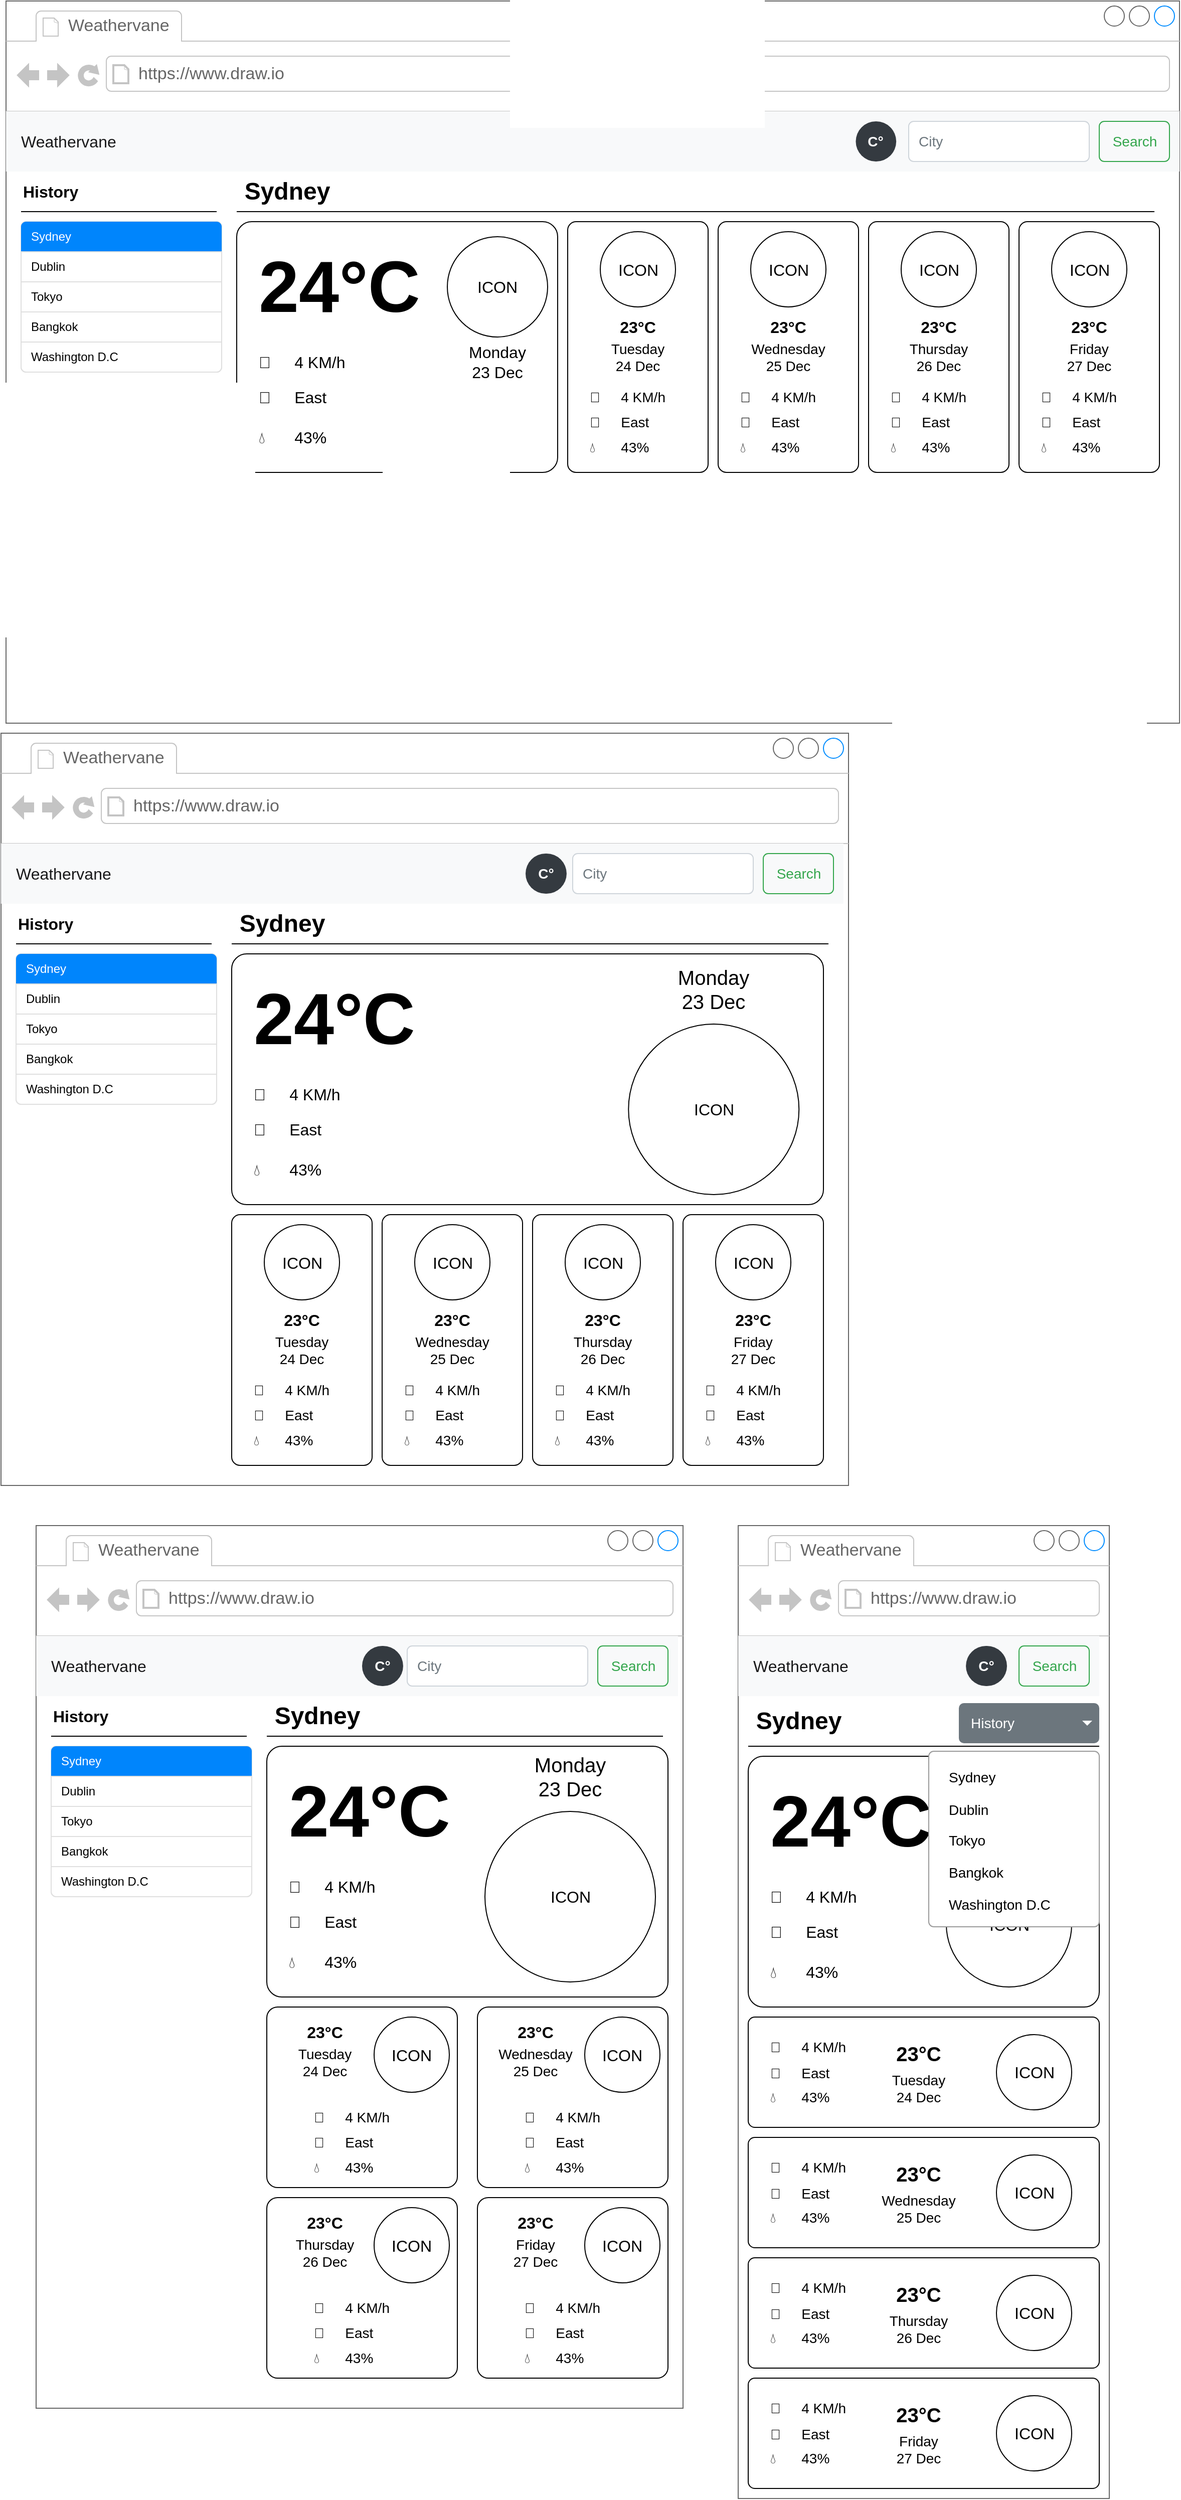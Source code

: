 <mxfile version="20.7.4" type="device"><diagram name="Page-1" id="c9db0220-8083-56f3-ca83-edcdcd058819"><mxGraphModel dx="2058" dy="1251" grid="1" gridSize="10" guides="1" tooltips="1" connect="1" arrows="1" fold="1" page="1" pageScale="1.5" pageWidth="826" pageHeight="1169" background="none" math="0" shadow="0"><root><mxCell id="0" style=";html=1;"/><mxCell id="1" style=";html=1;" parent="0"/><mxCell id="_e_-cY3cmGfzF4KM9Iwy-1" value="" style="strokeWidth=1;shadow=0;dashed=0;align=center;html=1;shape=mxgraph.mockup.containers.browserWindow;rSize=0;strokeColor=#666666;strokeColor2=#008cff;strokeColor3=#c4c4c4;mainText=,;recursiveResize=0;" parent="1" vertex="1"><mxGeometry x="40" y="40" width="1170" height="720" as="geometry"/></mxCell><mxCell id="_e_-cY3cmGfzF4KM9Iwy-2" value="Weathervane" style="strokeWidth=1;shadow=0;dashed=0;align=center;html=1;shape=mxgraph.mockup.containers.anchor;fontSize=17;fontColor=#666666;align=left;" parent="_e_-cY3cmGfzF4KM9Iwy-1" vertex="1"><mxGeometry x="60" y="12" width="110" height="26" as="geometry"/></mxCell><mxCell id="_e_-cY3cmGfzF4KM9Iwy-3" value="https://www.draw.io" style="strokeWidth=1;shadow=0;dashed=0;align=center;html=1;shape=mxgraph.mockup.containers.anchor;rSize=0;fontSize=17;fontColor=#666666;align=left;" parent="_e_-cY3cmGfzF4KM9Iwy-1" vertex="1"><mxGeometry x="130" y="60" width="250" height="26" as="geometry"/></mxCell><mxCell id="_e_-cY3cmGfzF4KM9Iwy-6" value="Weathervane" style="html=1;shadow=0;dashed=0;fillColor=#F8F9FA;strokeColor=none;fontSize=16;fontColor=#181819;align=left;spacing=15;" parent="_e_-cY3cmGfzF4KM9Iwy-1" vertex="1"><mxGeometry y="110" width="1170" height="60" as="geometry"/></mxCell><mxCell id="_e_-cY3cmGfzF4KM9Iwy-7" value="Search" style="html=1;shadow=0;dashed=0;shape=mxgraph.bootstrap.rrect;rSize=5;fontSize=14;fontColor=#33A64C;strokeColor=#33A64C;fillColor=none;" parent="_e_-cY3cmGfzF4KM9Iwy-6" vertex="1"><mxGeometry x="1" width="70" height="40" relative="1" as="geometry"><mxPoint x="-80" y="10" as="offset"/></mxGeometry></mxCell><mxCell id="_e_-cY3cmGfzF4KM9Iwy-8" value="City" style="html=1;shadow=0;dashed=0;shape=mxgraph.bootstrap.rrect;rSize=5;fontSize=14;fontColor=#6C767D;strokeColor=#CED4DA;fillColor=#ffffff;align=left;spacing=10;" parent="_e_-cY3cmGfzF4KM9Iwy-6" vertex="1"><mxGeometry x="1" width="180" height="40" relative="1" as="geometry"><mxPoint x="-270" y="10" as="offset"/></mxGeometry></mxCell><mxCell id="_e_-cY3cmGfzF4KM9Iwy-72" value="C°" style="rounded=1;whiteSpace=wrap;html=1;arcSize=50;strokeColor=none;strokeWidth=1;fillColor=#343A40;fontColor=#ffffff;whiteSpace=wrap;align=center;verticalAlign=middle;spacingLeft=0;fontStyle=1;fontSize=14;spacing=10;" parent="_e_-cY3cmGfzF4KM9Iwy-6" vertex="1"><mxGeometry x="847.241" y="10" width="40.345" height="40" as="geometry"/></mxCell><mxCell id="_e_-cY3cmGfzF4KM9Iwy-15" value="History" style="text;html=1;strokeColor=none;fillColor=none;align=left;verticalAlign=middle;whiteSpace=wrap;rounded=0;fontSize=16;fontStyle=1" parent="_e_-cY3cmGfzF4KM9Iwy-1" vertex="1"><mxGeometry x="15" y="170" width="195" height="40" as="geometry"/></mxCell><mxCell id="_e_-cY3cmGfzF4KM9Iwy-17" value="" style="rounded=1;whiteSpace=wrap;html=1;strokeColor=default;fontSize=16;arcSize=6;" parent="_e_-cY3cmGfzF4KM9Iwy-1" vertex="1"><mxGeometry x="230" y="220" width="320" height="250" as="geometry"/></mxCell><mxCell id="_e_-cY3cmGfzF4KM9Iwy-18" value="" style="rounded=1;whiteSpace=wrap;html=1;strokeColor=default;fontSize=16;arcSize=6;" parent="_e_-cY3cmGfzF4KM9Iwy-1" vertex="1"><mxGeometry x="560" y="220" width="140" height="250" as="geometry"/></mxCell><mxCell id="_e_-cY3cmGfzF4KM9Iwy-22" value="ICON" style="ellipse;whiteSpace=wrap;html=1;aspect=fixed;strokeColor=default;fontSize=16;" parent="_e_-cY3cmGfzF4KM9Iwy-1" vertex="1"><mxGeometry x="440" y="235" width="100" height="100" as="geometry"/></mxCell><mxCell id="_e_-cY3cmGfzF4KM9Iwy-23" value="24°C" style="text;strokeColor=none;fillColor=none;html=1;fontSize=72;fontStyle=1;verticalAlign=middle;align=left;" parent="_e_-cY3cmGfzF4KM9Iwy-1" vertex="1"><mxGeometry x="250" y="250" width="170" height="70" as="geometry"/></mxCell><mxCell id="_e_-cY3cmGfzF4KM9Iwy-24" value="Sydney" style="text;strokeColor=none;fillColor=none;html=1;fontSize=24;fontStyle=1;verticalAlign=middle;align=center;" parent="_e_-cY3cmGfzF4KM9Iwy-1" vertex="1"><mxGeometry x="230" y="170" width="100" height="40" as="geometry"/></mxCell><mxCell id="_e_-cY3cmGfzF4KM9Iwy-25" value="" style="endArrow=none;html=1;rounded=0;fontSize=16;exitX=0;exitY=1;exitDx=0;exitDy=0;" parent="_e_-cY3cmGfzF4KM9Iwy-1" source="_e_-cY3cmGfzF4KM9Iwy-24" edge="1"><mxGeometry width="50" height="50" relative="1" as="geometry"><mxPoint x="345" y="210" as="sourcePoint"/><mxPoint x="1145" y="210" as="targetPoint"/></mxGeometry></mxCell><mxCell id="_e_-cY3cmGfzF4KM9Iwy-16" value="" style="endArrow=none;html=1;rounded=0;fontSize=16;exitX=0;exitY=1;exitDx=0;exitDy=0;entryX=1;entryY=1;entryDx=0;entryDy=0;" parent="_e_-cY3cmGfzF4KM9Iwy-1" source="_e_-cY3cmGfzF4KM9Iwy-15" target="_e_-cY3cmGfzF4KM9Iwy-15" edge="1"><mxGeometry width="50" height="50" relative="1" as="geometry"><mxPoint x="220" y="250" as="sourcePoint"/><mxPoint x="220" y="200" as="targetPoint"/></mxGeometry></mxCell><mxCell id="_e_-cY3cmGfzF4KM9Iwy-9" value="" style="html=1;shadow=0;dashed=0;shape=mxgraph.bootstrap.rrect;rSize=5;strokeColor=#DFDFDF;html=1;whiteSpace=wrap;fillColor=#FFFFFF;fontColor=#000000;" parent="_e_-cY3cmGfzF4KM9Iwy-1" vertex="1"><mxGeometry x="15" y="220" width="200" height="150" as="geometry"/></mxCell><mxCell id="_e_-cY3cmGfzF4KM9Iwy-10" value="Sydney" style="html=1;shadow=0;dashed=0;shape=mxgraph.bootstrap.topButton;rSize=5;strokeColor=none;fillColor=#0085FC;fontColor=#ffffff;perimeter=none;whiteSpace=wrap;resizeWidth=1;align=left;spacing=10;" parent="_e_-cY3cmGfzF4KM9Iwy-9" vertex="1"><mxGeometry width="200" height="30" relative="1" as="geometry"/></mxCell><mxCell id="_e_-cY3cmGfzF4KM9Iwy-11" value="Dublin" style="strokeColor=inherit;fillColor=inherit;gradientColor=inherit;fontColor=inherit;html=1;shadow=0;dashed=0;perimeter=none;whiteSpace=wrap;resizeWidth=1;align=left;spacing=10;" parent="_e_-cY3cmGfzF4KM9Iwy-9" vertex="1"><mxGeometry width="200" height="30" relative="1" as="geometry"><mxPoint y="30" as="offset"/></mxGeometry></mxCell><mxCell id="_e_-cY3cmGfzF4KM9Iwy-12" value="Tokyo" style="strokeColor=inherit;fillColor=inherit;gradientColor=inherit;fontColor=inherit;html=1;shadow=0;dashed=0;perimeter=none;whiteSpace=wrap;resizeWidth=1;align=left;spacing=10;" parent="_e_-cY3cmGfzF4KM9Iwy-9" vertex="1"><mxGeometry width="200" height="30" relative="1" as="geometry"><mxPoint y="60" as="offset"/></mxGeometry></mxCell><mxCell id="_e_-cY3cmGfzF4KM9Iwy-13" value="Bangkok" style="strokeColor=inherit;fillColor=inherit;gradientColor=inherit;fontColor=inherit;html=1;shadow=0;dashed=0;perimeter=none;whiteSpace=wrap;resizeWidth=1;align=left;spacing=10;" parent="_e_-cY3cmGfzF4KM9Iwy-9" vertex="1"><mxGeometry width="200" height="30" relative="1" as="geometry"><mxPoint y="90" as="offset"/></mxGeometry></mxCell><mxCell id="_e_-cY3cmGfzF4KM9Iwy-14" value="Washington D.C" style="strokeColor=inherit;fillColor=inherit;gradientColor=inherit;fontColor=inherit;html=1;shadow=0;dashed=0;shape=mxgraph.bootstrap.bottomButton;rSize=5;perimeter=none;whiteSpace=wrap;resizeWidth=1;resizeHeight=0;align=left;spacing=10;" parent="_e_-cY3cmGfzF4KM9Iwy-9" vertex="1"><mxGeometry y="1" width="200" height="30" relative="1" as="geometry"><mxPoint y="-30" as="offset"/></mxGeometry></mxCell><mxCell id="_e_-cY3cmGfzF4KM9Iwy-26" value="Monday&lt;br&gt;23 Dec" style="text;html=1;strokeColor=none;fillColor=none;align=center;verticalAlign=middle;whiteSpace=wrap;rounded=0;fontSize=16;" parent="_e_-cY3cmGfzF4KM9Iwy-1" vertex="1"><mxGeometry x="440" y="345" width="100" height="30" as="geometry"/></mxCell><mxCell id="_e_-cY3cmGfzF4KM9Iwy-27" value="💨&lt;span style=&quot;white-space: pre;&quot;&gt;&#9;&lt;/span&gt;4 KM/h" style="text;html=1;strokeColor=none;fillColor=none;align=left;verticalAlign=middle;whiteSpace=wrap;rounded=0;fontSize=16;" parent="_e_-cY3cmGfzF4KM9Iwy-1" vertex="1"><mxGeometry x="250" y="345" width="170" height="30" as="geometry"/></mxCell><mxCell id="_e_-cY3cmGfzF4KM9Iwy-28" value="💧&lt;span style=&quot;white-space: pre;&quot;&gt;&#9;&lt;/span&gt;43%" style="text;html=1;strokeColor=none;fillColor=none;align=left;verticalAlign=middle;whiteSpace=wrap;rounded=0;fontSize=16;" parent="_e_-cY3cmGfzF4KM9Iwy-1" vertex="1"><mxGeometry x="250" y="420" width="170" height="30" as="geometry"/></mxCell><mxCell id="_e_-cY3cmGfzF4KM9Iwy-29" value="ICON" style="ellipse;whiteSpace=wrap;html=1;aspect=fixed;strokeColor=default;fontSize=16;" parent="_e_-cY3cmGfzF4KM9Iwy-1" vertex="1"><mxGeometry x="592.5" y="230" width="75" height="75" as="geometry"/></mxCell><mxCell id="_e_-cY3cmGfzF4KM9Iwy-33" value="Tuesday&lt;br&gt;24 Dec" style="text;html=1;strokeColor=none;fillColor=none;align=center;verticalAlign=middle;whiteSpace=wrap;rounded=0;fontSize=14;" parent="_e_-cY3cmGfzF4KM9Iwy-1" vertex="1"><mxGeometry x="580" y="340" width="100" height="30" as="geometry"/></mxCell><mxCell id="_e_-cY3cmGfzF4KM9Iwy-37" value="🧭&lt;span style=&quot;white-space: pre;&quot;&gt;&#9;&lt;/span&gt;East" style="text;html=1;strokeColor=none;fillColor=none;align=left;verticalAlign=middle;whiteSpace=wrap;rounded=0;fontSize=16;" parent="_e_-cY3cmGfzF4KM9Iwy-1" vertex="1"><mxGeometry x="250" y="380" width="170" height="30" as="geometry"/></mxCell><mxCell id="_e_-cY3cmGfzF4KM9Iwy-38" value="23°C" style="text;html=1;strokeColor=none;fillColor=none;align=center;verticalAlign=middle;whiteSpace=wrap;rounded=0;fontSize=16;fontStyle=1" parent="_e_-cY3cmGfzF4KM9Iwy-1" vertex="1"><mxGeometry x="580" y="310" width="100" height="30" as="geometry"/></mxCell><mxCell id="_e_-cY3cmGfzF4KM9Iwy-39" value="💨&lt;span style=&quot;white-space: pre; font-size: 14px;&quot;&gt;&#9;&lt;/span&gt;4 KM/h" style="text;html=1;strokeColor=none;fillColor=none;align=left;verticalAlign=middle;whiteSpace=wrap;rounded=0;fontSize=14;" parent="_e_-cY3cmGfzF4KM9Iwy-1" vertex="1"><mxGeometry x="580" y="382.5" width="100" height="25" as="geometry"/></mxCell><mxCell id="_e_-cY3cmGfzF4KM9Iwy-41" value="🧭&lt;span style=&quot;white-space: pre; font-size: 14px;&quot;&gt;&#9;&lt;/span&gt;East" style="text;html=1;strokeColor=none;fillColor=none;align=left;verticalAlign=middle;whiteSpace=wrap;rounded=0;fontSize=14;" parent="_e_-cY3cmGfzF4KM9Iwy-1" vertex="1"><mxGeometry x="580" y="407.5" width="100" height="25" as="geometry"/></mxCell><mxCell id="_e_-cY3cmGfzF4KM9Iwy-40" value="💧&lt;span style=&quot;white-space: pre; font-size: 14px;&quot;&gt;&#9;&lt;/span&gt;43%" style="text;html=1;strokeColor=none;fillColor=none;align=left;verticalAlign=middle;whiteSpace=wrap;rounded=0;fontSize=14;" parent="_e_-cY3cmGfzF4KM9Iwy-1" vertex="1"><mxGeometry x="580" y="432.5" width="100" height="25" as="geometry"/></mxCell><mxCell id="_e_-cY3cmGfzF4KM9Iwy-42" value="" style="rounded=1;whiteSpace=wrap;html=1;strokeColor=default;fontSize=16;arcSize=6;" parent="_e_-cY3cmGfzF4KM9Iwy-1" vertex="1"><mxGeometry x="710" y="220" width="140" height="250" as="geometry"/></mxCell><mxCell id="_e_-cY3cmGfzF4KM9Iwy-43" value="ICON" style="ellipse;whiteSpace=wrap;html=1;aspect=fixed;strokeColor=default;fontSize=16;" parent="_e_-cY3cmGfzF4KM9Iwy-1" vertex="1"><mxGeometry x="742.5" y="230" width="75" height="75" as="geometry"/></mxCell><mxCell id="_e_-cY3cmGfzF4KM9Iwy-44" value="Wednesday&lt;br&gt;25 Dec" style="text;html=1;strokeColor=none;fillColor=none;align=center;verticalAlign=middle;whiteSpace=wrap;rounded=0;fontSize=14;" parent="_e_-cY3cmGfzF4KM9Iwy-1" vertex="1"><mxGeometry x="730" y="340" width="100" height="30" as="geometry"/></mxCell><mxCell id="_e_-cY3cmGfzF4KM9Iwy-45" value="23°C" style="text;html=1;strokeColor=none;fillColor=none;align=center;verticalAlign=middle;whiteSpace=wrap;rounded=0;fontSize=16;fontStyle=1" parent="_e_-cY3cmGfzF4KM9Iwy-1" vertex="1"><mxGeometry x="730" y="310" width="100" height="30" as="geometry"/></mxCell><mxCell id="_e_-cY3cmGfzF4KM9Iwy-49" value="" style="rounded=1;whiteSpace=wrap;html=1;strokeColor=default;fontSize=16;arcSize=6;" parent="_e_-cY3cmGfzF4KM9Iwy-1" vertex="1"><mxGeometry x="860" y="220" width="140" height="250" as="geometry"/></mxCell><mxCell id="_e_-cY3cmGfzF4KM9Iwy-50" value="ICON" style="ellipse;whiteSpace=wrap;html=1;aspect=fixed;strokeColor=default;fontSize=16;" parent="_e_-cY3cmGfzF4KM9Iwy-1" vertex="1"><mxGeometry x="892.5" y="230" width="75" height="75" as="geometry"/></mxCell><mxCell id="_e_-cY3cmGfzF4KM9Iwy-51" value="Thursday&lt;br&gt;26 Dec" style="text;html=1;strokeColor=none;fillColor=none;align=center;verticalAlign=middle;whiteSpace=wrap;rounded=0;fontSize=14;" parent="_e_-cY3cmGfzF4KM9Iwy-1" vertex="1"><mxGeometry x="880" y="340" width="100" height="30" as="geometry"/></mxCell><mxCell id="_e_-cY3cmGfzF4KM9Iwy-52" value="23°C" style="text;html=1;strokeColor=none;fillColor=none;align=center;verticalAlign=middle;whiteSpace=wrap;rounded=0;fontSize=16;fontStyle=1" parent="_e_-cY3cmGfzF4KM9Iwy-1" vertex="1"><mxGeometry x="880" y="310" width="100" height="30" as="geometry"/></mxCell><mxCell id="_e_-cY3cmGfzF4KM9Iwy-56" value="" style="rounded=1;whiteSpace=wrap;html=1;strokeColor=default;fontSize=16;arcSize=6;" parent="_e_-cY3cmGfzF4KM9Iwy-1" vertex="1"><mxGeometry x="1010" y="220" width="140" height="250" as="geometry"/></mxCell><mxCell id="_e_-cY3cmGfzF4KM9Iwy-57" value="ICON" style="ellipse;whiteSpace=wrap;html=1;aspect=fixed;strokeColor=default;fontSize=16;" parent="_e_-cY3cmGfzF4KM9Iwy-1" vertex="1"><mxGeometry x="1042.5" y="230" width="75" height="75" as="geometry"/></mxCell><mxCell id="_e_-cY3cmGfzF4KM9Iwy-58" value="Friday&lt;br&gt;27 Dec" style="text;html=1;strokeColor=none;fillColor=none;align=center;verticalAlign=middle;whiteSpace=wrap;rounded=0;fontSize=14;" parent="_e_-cY3cmGfzF4KM9Iwy-1" vertex="1"><mxGeometry x="1030" y="340" width="100" height="30" as="geometry"/></mxCell><mxCell id="_e_-cY3cmGfzF4KM9Iwy-59" value="23°C" style="text;html=1;strokeColor=none;fillColor=none;align=center;verticalAlign=middle;whiteSpace=wrap;rounded=0;fontSize=16;fontStyle=1" parent="_e_-cY3cmGfzF4KM9Iwy-1" vertex="1"><mxGeometry x="1030" y="310" width="100" height="30" as="geometry"/></mxCell><mxCell id="_e_-cY3cmGfzF4KM9Iwy-63" value="💨&lt;span style=&quot;white-space: pre; font-size: 14px;&quot;&gt;&#9;&lt;/span&gt;4 KM/h" style="text;html=1;strokeColor=none;fillColor=none;align=left;verticalAlign=middle;whiteSpace=wrap;rounded=0;fontSize=14;" parent="_e_-cY3cmGfzF4KM9Iwy-1" vertex="1"><mxGeometry x="730" y="382.5" width="100" height="25" as="geometry"/></mxCell><mxCell id="_e_-cY3cmGfzF4KM9Iwy-64" value="🧭&lt;span style=&quot;white-space: pre; font-size: 14px;&quot;&gt;&#9;&lt;/span&gt;East" style="text;html=1;strokeColor=none;fillColor=none;align=left;verticalAlign=middle;whiteSpace=wrap;rounded=0;fontSize=14;" parent="_e_-cY3cmGfzF4KM9Iwy-1" vertex="1"><mxGeometry x="730" y="407.5" width="100" height="25" as="geometry"/></mxCell><mxCell id="_e_-cY3cmGfzF4KM9Iwy-65" value="💧&lt;span style=&quot;white-space: pre; font-size: 14px;&quot;&gt;&#9;&lt;/span&gt;43%" style="text;html=1;strokeColor=none;fillColor=none;align=left;verticalAlign=middle;whiteSpace=wrap;rounded=0;fontSize=14;" parent="_e_-cY3cmGfzF4KM9Iwy-1" vertex="1"><mxGeometry x="730" y="432.5" width="100" height="25" as="geometry"/></mxCell><mxCell id="_e_-cY3cmGfzF4KM9Iwy-66" value="💨&lt;span style=&quot;white-space: pre; font-size: 14px;&quot;&gt;&#9;&lt;/span&gt;4 KM/h" style="text;html=1;strokeColor=none;fillColor=none;align=left;verticalAlign=middle;whiteSpace=wrap;rounded=0;fontSize=14;" parent="_e_-cY3cmGfzF4KM9Iwy-1" vertex="1"><mxGeometry x="880" y="382.5" width="100" height="25" as="geometry"/></mxCell><mxCell id="_e_-cY3cmGfzF4KM9Iwy-67" value="🧭&lt;span style=&quot;white-space: pre; font-size: 14px;&quot;&gt;&#9;&lt;/span&gt;East" style="text;html=1;strokeColor=none;fillColor=none;align=left;verticalAlign=middle;whiteSpace=wrap;rounded=0;fontSize=14;" parent="_e_-cY3cmGfzF4KM9Iwy-1" vertex="1"><mxGeometry x="880" y="407.5" width="100" height="25" as="geometry"/></mxCell><mxCell id="_e_-cY3cmGfzF4KM9Iwy-68" value="💧&lt;span style=&quot;white-space: pre; font-size: 14px;&quot;&gt;&#9;&lt;/span&gt;43%" style="text;html=1;strokeColor=none;fillColor=none;align=left;verticalAlign=middle;whiteSpace=wrap;rounded=0;fontSize=14;" parent="_e_-cY3cmGfzF4KM9Iwy-1" vertex="1"><mxGeometry x="880" y="432.5" width="100" height="25" as="geometry"/></mxCell><mxCell id="_e_-cY3cmGfzF4KM9Iwy-69" value="💨&lt;span style=&quot;white-space: pre; font-size: 14px;&quot;&gt;&#9;&lt;/span&gt;4 KM/h" style="text;html=1;strokeColor=none;fillColor=none;align=left;verticalAlign=middle;whiteSpace=wrap;rounded=0;fontSize=14;" parent="_e_-cY3cmGfzF4KM9Iwy-1" vertex="1"><mxGeometry x="1030" y="382.5" width="100" height="25" as="geometry"/></mxCell><mxCell id="_e_-cY3cmGfzF4KM9Iwy-70" value="🧭&lt;span style=&quot;white-space: pre; font-size: 14px;&quot;&gt;&#9;&lt;/span&gt;East" style="text;html=1;strokeColor=none;fillColor=none;align=left;verticalAlign=middle;whiteSpace=wrap;rounded=0;fontSize=14;" parent="_e_-cY3cmGfzF4KM9Iwy-1" vertex="1"><mxGeometry x="1030" y="407.5" width="100" height="25" as="geometry"/></mxCell><mxCell id="_e_-cY3cmGfzF4KM9Iwy-71" value="💧&lt;span style=&quot;white-space: pre; font-size: 14px;&quot;&gt;&#9;&lt;/span&gt;43%" style="text;html=1;strokeColor=none;fillColor=none;align=left;verticalAlign=middle;whiteSpace=wrap;rounded=0;fontSize=14;" parent="_e_-cY3cmGfzF4KM9Iwy-1" vertex="1"><mxGeometry x="1030" y="432.5" width="100" height="25" as="geometry"/></mxCell><mxCell id="flteIJYxyeveOxau3VWg-1" value="" style="strokeWidth=1;shadow=0;dashed=0;align=center;html=1;shape=mxgraph.mockup.containers.browserWindow;rSize=0;strokeColor=#666666;strokeColor2=#008cff;strokeColor3=#c4c4c4;mainText=,;recursiveResize=0;" vertex="1" parent="1"><mxGeometry x="35" y="770" width="845" height="750" as="geometry"/></mxCell><mxCell id="flteIJYxyeveOxau3VWg-2" value="Weathervane" style="strokeWidth=1;shadow=0;dashed=0;align=center;html=1;shape=mxgraph.mockup.containers.anchor;fontSize=17;fontColor=#666666;align=left;" vertex="1" parent="flteIJYxyeveOxau3VWg-1"><mxGeometry x="60" y="12" width="110" height="26" as="geometry"/></mxCell><mxCell id="flteIJYxyeveOxau3VWg-3" value="https://www.draw.io" style="strokeWidth=1;shadow=0;dashed=0;align=center;html=1;shape=mxgraph.mockup.containers.anchor;rSize=0;fontSize=17;fontColor=#666666;align=left;" vertex="1" parent="flteIJYxyeveOxau3VWg-1"><mxGeometry x="130" y="60" width="250" height="26" as="geometry"/></mxCell><mxCell id="flteIJYxyeveOxau3VWg-4" value="Weathervane" style="html=1;shadow=0;dashed=0;fillColor=#F8F9FA;strokeColor=none;fontSize=16;fontColor=#181819;align=left;spacing=15;" vertex="1" parent="flteIJYxyeveOxau3VWg-1"><mxGeometry y="110" width="840" height="60" as="geometry"/></mxCell><mxCell id="flteIJYxyeveOxau3VWg-5" value="Search" style="html=1;shadow=0;dashed=0;shape=mxgraph.bootstrap.rrect;rSize=5;fontSize=14;fontColor=#33A64C;strokeColor=#33A64C;fillColor=none;" vertex="1" parent="flteIJYxyeveOxau3VWg-4"><mxGeometry x="1" width="70" height="40" relative="1" as="geometry"><mxPoint x="-80" y="10" as="offset"/></mxGeometry></mxCell><mxCell id="flteIJYxyeveOxau3VWg-6" value="City" style="html=1;shadow=0;dashed=0;shape=mxgraph.bootstrap.rrect;rSize=5;fontSize=14;fontColor=#6C767D;strokeColor=#CED4DA;fillColor=#ffffff;align=left;spacing=10;" vertex="1" parent="flteIJYxyeveOxau3VWg-4"><mxGeometry x="1" width="180" height="40" relative="1" as="geometry"><mxPoint x="-270" y="10" as="offset"/></mxGeometry></mxCell><mxCell id="flteIJYxyeveOxau3VWg-7" value="C°" style="rounded=1;whiteSpace=wrap;html=1;arcSize=50;strokeColor=none;strokeWidth=1;fillColor=#343A40;fontColor=#ffffff;whiteSpace=wrap;align=center;verticalAlign=middle;spacingLeft=0;fontStyle=1;fontSize=14;spacing=10;" vertex="1" parent="flteIJYxyeveOxau3VWg-4"><mxGeometry x="523" y="10" width="40.96" height="40" as="geometry"/></mxCell><mxCell id="flteIJYxyeveOxau3VWg-8" value="History" style="text;html=1;strokeColor=none;fillColor=none;align=left;verticalAlign=middle;whiteSpace=wrap;rounded=0;fontSize=16;fontStyle=1" vertex="1" parent="flteIJYxyeveOxau3VWg-1"><mxGeometry x="15" y="170" width="195" height="40" as="geometry"/></mxCell><mxCell id="flteIJYxyeveOxau3VWg-9" value="" style="rounded=1;whiteSpace=wrap;html=1;strokeColor=default;fontSize=16;arcSize=6;" vertex="1" parent="flteIJYxyeveOxau3VWg-1"><mxGeometry x="230" y="220" width="590" height="250" as="geometry"/></mxCell><mxCell id="flteIJYxyeveOxau3VWg-10" value="" style="rounded=1;whiteSpace=wrap;html=1;strokeColor=default;fontSize=16;arcSize=6;" vertex="1" parent="flteIJYxyeveOxau3VWg-1"><mxGeometry x="230" y="480" width="140" height="250" as="geometry"/></mxCell><mxCell id="flteIJYxyeveOxau3VWg-11" value="ICON" style="ellipse;whiteSpace=wrap;html=1;aspect=fixed;strokeColor=default;fontSize=16;" vertex="1" parent="flteIJYxyeveOxau3VWg-1"><mxGeometry x="625.63" y="290" width="170" height="170" as="geometry"/></mxCell><mxCell id="flteIJYxyeveOxau3VWg-12" value="24°C" style="text;strokeColor=none;fillColor=none;html=1;fontSize=72;fontStyle=1;verticalAlign=middle;align=left;" vertex="1" parent="flteIJYxyeveOxau3VWg-1"><mxGeometry x="250" y="250" width="170" height="70" as="geometry"/></mxCell><mxCell id="flteIJYxyeveOxau3VWg-13" value="Sydney" style="text;strokeColor=none;fillColor=none;html=1;fontSize=24;fontStyle=1;verticalAlign=middle;align=center;" vertex="1" parent="flteIJYxyeveOxau3VWg-1"><mxGeometry x="230" y="170" width="100" height="40" as="geometry"/></mxCell><mxCell id="flteIJYxyeveOxau3VWg-14" value="" style="endArrow=none;html=1;rounded=0;fontSize=16;exitX=0;exitY=1;exitDx=0;exitDy=0;" edge="1" parent="flteIJYxyeveOxau3VWg-1" source="flteIJYxyeveOxau3VWg-13"><mxGeometry width="50" height="50" relative="1" as="geometry"><mxPoint x="345" y="210" as="sourcePoint"/><mxPoint x="825" y="210" as="targetPoint"/></mxGeometry></mxCell><mxCell id="flteIJYxyeveOxau3VWg-15" value="" style="endArrow=none;html=1;rounded=0;fontSize=16;exitX=0;exitY=1;exitDx=0;exitDy=0;entryX=1;entryY=1;entryDx=0;entryDy=0;" edge="1" parent="flteIJYxyeveOxau3VWg-1" source="flteIJYxyeveOxau3VWg-8" target="flteIJYxyeveOxau3VWg-8"><mxGeometry width="50" height="50" relative="1" as="geometry"><mxPoint x="220" y="250" as="sourcePoint"/><mxPoint x="220" y="200" as="targetPoint"/></mxGeometry></mxCell><mxCell id="flteIJYxyeveOxau3VWg-16" value="" style="html=1;shadow=0;dashed=0;shape=mxgraph.bootstrap.rrect;rSize=5;strokeColor=#DFDFDF;html=1;whiteSpace=wrap;fillColor=#FFFFFF;fontColor=#000000;" vertex="1" parent="flteIJYxyeveOxau3VWg-1"><mxGeometry x="15" y="220" width="200" height="150" as="geometry"/></mxCell><mxCell id="flteIJYxyeveOxau3VWg-17" value="Sydney" style="html=1;shadow=0;dashed=0;shape=mxgraph.bootstrap.topButton;rSize=5;strokeColor=none;fillColor=#0085FC;fontColor=#ffffff;perimeter=none;whiteSpace=wrap;resizeWidth=1;align=left;spacing=10;" vertex="1" parent="flteIJYxyeveOxau3VWg-16"><mxGeometry width="200" height="30" relative="1" as="geometry"/></mxCell><mxCell id="flteIJYxyeveOxau3VWg-18" value="Dublin" style="strokeColor=inherit;fillColor=inherit;gradientColor=inherit;fontColor=inherit;html=1;shadow=0;dashed=0;perimeter=none;whiteSpace=wrap;resizeWidth=1;align=left;spacing=10;" vertex="1" parent="flteIJYxyeveOxau3VWg-16"><mxGeometry width="200" height="30" relative="1" as="geometry"><mxPoint y="30" as="offset"/></mxGeometry></mxCell><mxCell id="flteIJYxyeveOxau3VWg-19" value="Tokyo" style="strokeColor=inherit;fillColor=inherit;gradientColor=inherit;fontColor=inherit;html=1;shadow=0;dashed=0;perimeter=none;whiteSpace=wrap;resizeWidth=1;align=left;spacing=10;" vertex="1" parent="flteIJYxyeveOxau3VWg-16"><mxGeometry width="200" height="30" relative="1" as="geometry"><mxPoint y="60" as="offset"/></mxGeometry></mxCell><mxCell id="flteIJYxyeveOxau3VWg-20" value="Bangkok" style="strokeColor=inherit;fillColor=inherit;gradientColor=inherit;fontColor=inherit;html=1;shadow=0;dashed=0;perimeter=none;whiteSpace=wrap;resizeWidth=1;align=left;spacing=10;" vertex="1" parent="flteIJYxyeveOxau3VWg-16"><mxGeometry width="200" height="30" relative="1" as="geometry"><mxPoint y="90" as="offset"/></mxGeometry></mxCell><mxCell id="flteIJYxyeveOxau3VWg-21" value="Washington D.C" style="strokeColor=inherit;fillColor=inherit;gradientColor=inherit;fontColor=inherit;html=1;shadow=0;dashed=0;shape=mxgraph.bootstrap.bottomButton;rSize=5;perimeter=none;whiteSpace=wrap;resizeWidth=1;resizeHeight=0;align=left;spacing=10;" vertex="1" parent="flteIJYxyeveOxau3VWg-16"><mxGeometry y="1" width="200" height="30" relative="1" as="geometry"><mxPoint y="-30" as="offset"/></mxGeometry></mxCell><mxCell id="flteIJYxyeveOxau3VWg-22" value="Monday&lt;br style=&quot;font-size: 20px;&quot;&gt;23 Dec" style="text;html=1;strokeColor=none;fillColor=none;align=center;verticalAlign=middle;whiteSpace=wrap;rounded=0;fontSize=20;" vertex="1" parent="flteIJYxyeveOxau3VWg-1"><mxGeometry x="618.13" y="240" width="185" height="30" as="geometry"/></mxCell><mxCell id="flteIJYxyeveOxau3VWg-23" value="💨&lt;span style=&quot;white-space: pre;&quot;&gt;&#9;&lt;/span&gt;4 KM/h" style="text;html=1;strokeColor=none;fillColor=none;align=left;verticalAlign=middle;whiteSpace=wrap;rounded=0;fontSize=16;" vertex="1" parent="flteIJYxyeveOxau3VWg-1"><mxGeometry x="250" y="345" width="170" height="30" as="geometry"/></mxCell><mxCell id="flteIJYxyeveOxau3VWg-24" value="💧&lt;span style=&quot;white-space: pre;&quot;&gt;&#9;&lt;/span&gt;43%" style="text;html=1;strokeColor=none;fillColor=none;align=left;verticalAlign=middle;whiteSpace=wrap;rounded=0;fontSize=16;" vertex="1" parent="flteIJYxyeveOxau3VWg-1"><mxGeometry x="250" y="420" width="170" height="30" as="geometry"/></mxCell><mxCell id="flteIJYxyeveOxau3VWg-25" value="ICON" style="ellipse;whiteSpace=wrap;html=1;aspect=fixed;strokeColor=default;fontSize=16;" vertex="1" parent="flteIJYxyeveOxau3VWg-1"><mxGeometry x="262.5" y="490" width="75" height="75" as="geometry"/></mxCell><mxCell id="flteIJYxyeveOxau3VWg-26" value="Tuesday&lt;br&gt;24 Dec" style="text;html=1;strokeColor=none;fillColor=none;align=center;verticalAlign=middle;whiteSpace=wrap;rounded=0;fontSize=14;" vertex="1" parent="flteIJYxyeveOxau3VWg-1"><mxGeometry x="250" y="600" width="100" height="30" as="geometry"/></mxCell><mxCell id="flteIJYxyeveOxau3VWg-27" value="🧭&lt;span style=&quot;white-space: pre;&quot;&gt;&#9;&lt;/span&gt;East" style="text;html=1;strokeColor=none;fillColor=none;align=left;verticalAlign=middle;whiteSpace=wrap;rounded=0;fontSize=16;" vertex="1" parent="flteIJYxyeveOxau3VWg-1"><mxGeometry x="250" y="380" width="170" height="30" as="geometry"/></mxCell><mxCell id="flteIJYxyeveOxau3VWg-28" value="23°C" style="text;html=1;strokeColor=none;fillColor=none;align=center;verticalAlign=middle;whiteSpace=wrap;rounded=0;fontSize=16;fontStyle=1" vertex="1" parent="flteIJYxyeveOxau3VWg-1"><mxGeometry x="250" y="570" width="100" height="30" as="geometry"/></mxCell><mxCell id="flteIJYxyeveOxau3VWg-29" value="💨&lt;span style=&quot;white-space: pre; font-size: 14px;&quot;&gt;&#9;&lt;/span&gt;4 KM/h" style="text;html=1;strokeColor=none;fillColor=none;align=left;verticalAlign=middle;whiteSpace=wrap;rounded=0;fontSize=14;" vertex="1" parent="flteIJYxyeveOxau3VWg-1"><mxGeometry x="250" y="642.5" width="100" height="25" as="geometry"/></mxCell><mxCell id="flteIJYxyeveOxau3VWg-30" value="🧭&lt;span style=&quot;white-space: pre; font-size: 14px;&quot;&gt;&#9;&lt;/span&gt;East" style="text;html=1;strokeColor=none;fillColor=none;align=left;verticalAlign=middle;whiteSpace=wrap;rounded=0;fontSize=14;" vertex="1" parent="flteIJYxyeveOxau3VWg-1"><mxGeometry x="250" y="667.5" width="100" height="25" as="geometry"/></mxCell><mxCell id="flteIJYxyeveOxau3VWg-31" value="💧&lt;span style=&quot;white-space: pre; font-size: 14px;&quot;&gt;&#9;&lt;/span&gt;43%" style="text;html=1;strokeColor=none;fillColor=none;align=left;verticalAlign=middle;whiteSpace=wrap;rounded=0;fontSize=14;" vertex="1" parent="flteIJYxyeveOxau3VWg-1"><mxGeometry x="250" y="692.5" width="100" height="25" as="geometry"/></mxCell><mxCell id="flteIJYxyeveOxau3VWg-32" value="" style="rounded=1;whiteSpace=wrap;html=1;strokeColor=default;fontSize=16;arcSize=6;" vertex="1" parent="flteIJYxyeveOxau3VWg-1"><mxGeometry x="380" y="480" width="140" height="250" as="geometry"/></mxCell><mxCell id="flteIJYxyeveOxau3VWg-33" value="ICON" style="ellipse;whiteSpace=wrap;html=1;aspect=fixed;strokeColor=default;fontSize=16;" vertex="1" parent="flteIJYxyeveOxau3VWg-1"><mxGeometry x="412.5" y="490" width="75" height="75" as="geometry"/></mxCell><mxCell id="flteIJYxyeveOxau3VWg-34" value="Wednesday&lt;br&gt;25 Dec" style="text;html=1;strokeColor=none;fillColor=none;align=center;verticalAlign=middle;whiteSpace=wrap;rounded=0;fontSize=14;" vertex="1" parent="flteIJYxyeveOxau3VWg-1"><mxGeometry x="400" y="600" width="100" height="30" as="geometry"/></mxCell><mxCell id="flteIJYxyeveOxau3VWg-35" value="23°C" style="text;html=1;strokeColor=none;fillColor=none;align=center;verticalAlign=middle;whiteSpace=wrap;rounded=0;fontSize=16;fontStyle=1" vertex="1" parent="flteIJYxyeveOxau3VWg-1"><mxGeometry x="400" y="570" width="100" height="30" as="geometry"/></mxCell><mxCell id="flteIJYxyeveOxau3VWg-36" value="" style="rounded=1;whiteSpace=wrap;html=1;strokeColor=default;fontSize=16;arcSize=6;" vertex="1" parent="flteIJYxyeveOxau3VWg-1"><mxGeometry x="530" y="480" width="140" height="250" as="geometry"/></mxCell><mxCell id="flteIJYxyeveOxau3VWg-37" value="ICON" style="ellipse;whiteSpace=wrap;html=1;aspect=fixed;strokeColor=default;fontSize=16;" vertex="1" parent="flteIJYxyeveOxau3VWg-1"><mxGeometry x="562.5" y="490" width="75" height="75" as="geometry"/></mxCell><mxCell id="flteIJYxyeveOxau3VWg-38" value="Thursday&lt;br&gt;26 Dec" style="text;html=1;strokeColor=none;fillColor=none;align=center;verticalAlign=middle;whiteSpace=wrap;rounded=0;fontSize=14;" vertex="1" parent="flteIJYxyeveOxau3VWg-1"><mxGeometry x="550" y="600" width="100" height="30" as="geometry"/></mxCell><mxCell id="flteIJYxyeveOxau3VWg-39" value="23°C" style="text;html=1;strokeColor=none;fillColor=none;align=center;verticalAlign=middle;whiteSpace=wrap;rounded=0;fontSize=16;fontStyle=1" vertex="1" parent="flteIJYxyeveOxau3VWg-1"><mxGeometry x="550" y="570" width="100" height="30" as="geometry"/></mxCell><mxCell id="flteIJYxyeveOxau3VWg-40" value="" style="rounded=1;whiteSpace=wrap;html=1;strokeColor=default;fontSize=16;arcSize=6;" vertex="1" parent="flteIJYxyeveOxau3VWg-1"><mxGeometry x="680" y="480" width="140" height="250" as="geometry"/></mxCell><mxCell id="flteIJYxyeveOxau3VWg-41" value="ICON" style="ellipse;whiteSpace=wrap;html=1;aspect=fixed;strokeColor=default;fontSize=16;" vertex="1" parent="flteIJYxyeveOxau3VWg-1"><mxGeometry x="712.5" y="490" width="75" height="75" as="geometry"/></mxCell><mxCell id="flteIJYxyeveOxau3VWg-42" value="Friday&lt;br&gt;27 Dec" style="text;html=1;strokeColor=none;fillColor=none;align=center;verticalAlign=middle;whiteSpace=wrap;rounded=0;fontSize=14;" vertex="1" parent="flteIJYxyeveOxau3VWg-1"><mxGeometry x="700" y="600" width="100" height="30" as="geometry"/></mxCell><mxCell id="flteIJYxyeveOxau3VWg-43" value="23°C" style="text;html=1;strokeColor=none;fillColor=none;align=center;verticalAlign=middle;whiteSpace=wrap;rounded=0;fontSize=16;fontStyle=1" vertex="1" parent="flteIJYxyeveOxau3VWg-1"><mxGeometry x="700" y="570" width="100" height="30" as="geometry"/></mxCell><mxCell id="flteIJYxyeveOxau3VWg-44" value="💨&lt;span style=&quot;white-space: pre; font-size: 14px;&quot;&gt;&#9;&lt;/span&gt;4 KM/h" style="text;html=1;strokeColor=none;fillColor=none;align=left;verticalAlign=middle;whiteSpace=wrap;rounded=0;fontSize=14;" vertex="1" parent="flteIJYxyeveOxau3VWg-1"><mxGeometry x="400" y="642.5" width="100" height="25" as="geometry"/></mxCell><mxCell id="flteIJYxyeveOxau3VWg-45" value="🧭&lt;span style=&quot;white-space: pre; font-size: 14px;&quot;&gt;&#9;&lt;/span&gt;East" style="text;html=1;strokeColor=none;fillColor=none;align=left;verticalAlign=middle;whiteSpace=wrap;rounded=0;fontSize=14;" vertex="1" parent="flteIJYxyeveOxau3VWg-1"><mxGeometry x="400" y="667.5" width="100" height="25" as="geometry"/></mxCell><mxCell id="flteIJYxyeveOxau3VWg-46" value="💧&lt;span style=&quot;white-space: pre; font-size: 14px;&quot;&gt;&#9;&lt;/span&gt;43%" style="text;html=1;strokeColor=none;fillColor=none;align=left;verticalAlign=middle;whiteSpace=wrap;rounded=0;fontSize=14;" vertex="1" parent="flteIJYxyeveOxau3VWg-1"><mxGeometry x="400" y="692.5" width="100" height="25" as="geometry"/></mxCell><mxCell id="flteIJYxyeveOxau3VWg-47" value="💨&lt;span style=&quot;white-space: pre; font-size: 14px;&quot;&gt;&#9;&lt;/span&gt;4 KM/h" style="text;html=1;strokeColor=none;fillColor=none;align=left;verticalAlign=middle;whiteSpace=wrap;rounded=0;fontSize=14;" vertex="1" parent="flteIJYxyeveOxau3VWg-1"><mxGeometry x="550" y="642.5" width="100" height="25" as="geometry"/></mxCell><mxCell id="flteIJYxyeveOxau3VWg-48" value="🧭&lt;span style=&quot;white-space: pre; font-size: 14px;&quot;&gt;&#9;&lt;/span&gt;East" style="text;html=1;strokeColor=none;fillColor=none;align=left;verticalAlign=middle;whiteSpace=wrap;rounded=0;fontSize=14;" vertex="1" parent="flteIJYxyeveOxau3VWg-1"><mxGeometry x="550" y="667.5" width="100" height="25" as="geometry"/></mxCell><mxCell id="flteIJYxyeveOxau3VWg-49" value="💧&lt;span style=&quot;white-space: pre; font-size: 14px;&quot;&gt;&#9;&lt;/span&gt;43%" style="text;html=1;strokeColor=none;fillColor=none;align=left;verticalAlign=middle;whiteSpace=wrap;rounded=0;fontSize=14;" vertex="1" parent="flteIJYxyeveOxau3VWg-1"><mxGeometry x="550" y="692.5" width="100" height="25" as="geometry"/></mxCell><mxCell id="flteIJYxyeveOxau3VWg-50" value="💨&lt;span style=&quot;white-space: pre; font-size: 14px;&quot;&gt;&#9;&lt;/span&gt;4 KM/h" style="text;html=1;strokeColor=none;fillColor=none;align=left;verticalAlign=middle;whiteSpace=wrap;rounded=0;fontSize=14;" vertex="1" parent="flteIJYxyeveOxau3VWg-1"><mxGeometry x="700" y="642.5" width="100" height="25" as="geometry"/></mxCell><mxCell id="flteIJYxyeveOxau3VWg-51" value="🧭&lt;span style=&quot;white-space: pre; font-size: 14px;&quot;&gt;&#9;&lt;/span&gt;East" style="text;html=1;strokeColor=none;fillColor=none;align=left;verticalAlign=middle;whiteSpace=wrap;rounded=0;fontSize=14;" vertex="1" parent="flteIJYxyeveOxau3VWg-1"><mxGeometry x="700" y="667.5" width="100" height="25" as="geometry"/></mxCell><mxCell id="flteIJYxyeveOxau3VWg-52" value="💧&lt;span style=&quot;white-space: pre; font-size: 14px;&quot;&gt;&#9;&lt;/span&gt;43%" style="text;html=1;strokeColor=none;fillColor=none;align=left;verticalAlign=middle;whiteSpace=wrap;rounded=0;fontSize=14;" vertex="1" parent="flteIJYxyeveOxau3VWg-1"><mxGeometry x="700" y="692.5" width="100" height="25" as="geometry"/></mxCell><mxCell id="flteIJYxyeveOxau3VWg-53" value="" style="strokeWidth=1;shadow=0;dashed=0;align=center;html=1;shape=mxgraph.mockup.containers.browserWindow;rSize=0;strokeColor=#666666;strokeColor2=#008cff;strokeColor3=#c4c4c4;mainText=,;recursiveResize=0;" vertex="1" parent="1"><mxGeometry x="70" y="1560" width="645" height="880" as="geometry"/></mxCell><mxCell id="flteIJYxyeveOxau3VWg-54" value="Weathervane" style="strokeWidth=1;shadow=0;dashed=0;align=center;html=1;shape=mxgraph.mockup.containers.anchor;fontSize=17;fontColor=#666666;align=left;" vertex="1" parent="flteIJYxyeveOxau3VWg-53"><mxGeometry x="60" y="12" width="110" height="26" as="geometry"/></mxCell><mxCell id="flteIJYxyeveOxau3VWg-55" value="https://www.draw.io" style="strokeWidth=1;shadow=0;dashed=0;align=center;html=1;shape=mxgraph.mockup.containers.anchor;rSize=0;fontSize=17;fontColor=#666666;align=left;" vertex="1" parent="flteIJYxyeveOxau3VWg-53"><mxGeometry x="130" y="60" width="250" height="26" as="geometry"/></mxCell><mxCell id="flteIJYxyeveOxau3VWg-56" value="Weathervane" style="html=1;shadow=0;dashed=0;fillColor=#F8F9FA;strokeColor=none;fontSize=16;fontColor=#181819;align=left;spacing=15;" vertex="1" parent="flteIJYxyeveOxau3VWg-53"><mxGeometry y="110" width="640" height="60" as="geometry"/></mxCell><mxCell id="flteIJYxyeveOxau3VWg-57" value="Search" style="html=1;shadow=0;dashed=0;shape=mxgraph.bootstrap.rrect;rSize=5;fontSize=14;fontColor=#33A64C;strokeColor=#33A64C;fillColor=none;" vertex="1" parent="flteIJYxyeveOxau3VWg-56"><mxGeometry x="1" width="70" height="40" relative="1" as="geometry"><mxPoint x="-80" y="10" as="offset"/></mxGeometry></mxCell><mxCell id="flteIJYxyeveOxau3VWg-58" value="City" style="html=1;shadow=0;dashed=0;shape=mxgraph.bootstrap.rrect;rSize=5;fontSize=14;fontColor=#6C767D;strokeColor=#CED4DA;fillColor=#ffffff;align=left;spacing=10;" vertex="1" parent="flteIJYxyeveOxau3VWg-56"><mxGeometry x="1" width="180" height="40" relative="1" as="geometry"><mxPoint x="-270" y="10" as="offset"/></mxGeometry></mxCell><mxCell id="flteIJYxyeveOxau3VWg-59" value="C°" style="rounded=1;whiteSpace=wrap;html=1;arcSize=50;strokeColor=none;strokeWidth=1;fillColor=#343A40;fontColor=#ffffff;whiteSpace=wrap;align=center;verticalAlign=middle;spacingLeft=0;fontStyle=1;fontSize=14;spacing=10;" vertex="1" parent="flteIJYxyeveOxau3VWg-56"><mxGeometry x="325" y="10" width="40.96" height="40" as="geometry"/></mxCell><mxCell id="flteIJYxyeveOxau3VWg-60" value="History" style="text;html=1;strokeColor=none;fillColor=none;align=left;verticalAlign=middle;whiteSpace=wrap;rounded=0;fontSize=16;fontStyle=1" vertex="1" parent="flteIJYxyeveOxau3VWg-53"><mxGeometry x="15" y="170" width="195" height="40" as="geometry"/></mxCell><mxCell id="flteIJYxyeveOxau3VWg-61" value="" style="rounded=1;whiteSpace=wrap;html=1;strokeColor=default;fontSize=16;arcSize=6;" vertex="1" parent="flteIJYxyeveOxau3VWg-53"><mxGeometry x="230" y="220" width="400" height="250" as="geometry"/></mxCell><mxCell id="flteIJYxyeveOxau3VWg-63" value="ICON" style="ellipse;whiteSpace=wrap;html=1;aspect=fixed;strokeColor=default;fontSize=16;" vertex="1" parent="flteIJYxyeveOxau3VWg-53"><mxGeometry x="447.5" y="285" width="170" height="170" as="geometry"/></mxCell><mxCell id="flteIJYxyeveOxau3VWg-64" value="24°C" style="text;strokeColor=none;fillColor=none;html=1;fontSize=72;fontStyle=1;verticalAlign=middle;align=left;" vertex="1" parent="flteIJYxyeveOxau3VWg-53"><mxGeometry x="250" y="250" width="170" height="70" as="geometry"/></mxCell><mxCell id="flteIJYxyeveOxau3VWg-65" value="Sydney" style="text;strokeColor=none;fillColor=none;html=1;fontSize=24;fontStyle=1;verticalAlign=middle;align=center;" vertex="1" parent="flteIJYxyeveOxau3VWg-53"><mxGeometry x="230" y="170" width="100" height="40" as="geometry"/></mxCell><mxCell id="flteIJYxyeveOxau3VWg-66" value="" style="endArrow=none;html=1;rounded=0;fontSize=16;exitX=0;exitY=1;exitDx=0;exitDy=0;" edge="1" parent="flteIJYxyeveOxau3VWg-53" source="flteIJYxyeveOxau3VWg-65"><mxGeometry width="50" height="50" relative="1" as="geometry"><mxPoint x="345" y="210" as="sourcePoint"/><mxPoint x="625" y="210" as="targetPoint"/></mxGeometry></mxCell><mxCell id="flteIJYxyeveOxau3VWg-67" value="" style="endArrow=none;html=1;rounded=0;fontSize=16;exitX=0;exitY=1;exitDx=0;exitDy=0;entryX=1;entryY=1;entryDx=0;entryDy=0;" edge="1" parent="flteIJYxyeveOxau3VWg-53" source="flteIJYxyeveOxau3VWg-60" target="flteIJYxyeveOxau3VWg-60"><mxGeometry width="50" height="50" relative="1" as="geometry"><mxPoint x="220" y="250" as="sourcePoint"/><mxPoint x="220" y="200" as="targetPoint"/></mxGeometry></mxCell><mxCell id="flteIJYxyeveOxau3VWg-68" value="" style="html=1;shadow=0;dashed=0;shape=mxgraph.bootstrap.rrect;rSize=5;strokeColor=#DFDFDF;html=1;whiteSpace=wrap;fillColor=#FFFFFF;fontColor=#000000;" vertex="1" parent="flteIJYxyeveOxau3VWg-53"><mxGeometry x="15" y="220" width="200" height="150" as="geometry"/></mxCell><mxCell id="flteIJYxyeveOxau3VWg-69" value="Sydney" style="html=1;shadow=0;dashed=0;shape=mxgraph.bootstrap.topButton;rSize=5;strokeColor=none;fillColor=#0085FC;fontColor=#ffffff;perimeter=none;whiteSpace=wrap;resizeWidth=1;align=left;spacing=10;" vertex="1" parent="flteIJYxyeveOxau3VWg-68"><mxGeometry width="200" height="30" relative="1" as="geometry"/></mxCell><mxCell id="flteIJYxyeveOxau3VWg-70" value="Dublin" style="strokeColor=inherit;fillColor=inherit;gradientColor=inherit;fontColor=inherit;html=1;shadow=0;dashed=0;perimeter=none;whiteSpace=wrap;resizeWidth=1;align=left;spacing=10;" vertex="1" parent="flteIJYxyeveOxau3VWg-68"><mxGeometry width="200" height="30" relative="1" as="geometry"><mxPoint y="30" as="offset"/></mxGeometry></mxCell><mxCell id="flteIJYxyeveOxau3VWg-71" value="Tokyo" style="strokeColor=inherit;fillColor=inherit;gradientColor=inherit;fontColor=inherit;html=1;shadow=0;dashed=0;perimeter=none;whiteSpace=wrap;resizeWidth=1;align=left;spacing=10;" vertex="1" parent="flteIJYxyeveOxau3VWg-68"><mxGeometry width="200" height="30" relative="1" as="geometry"><mxPoint y="60" as="offset"/></mxGeometry></mxCell><mxCell id="flteIJYxyeveOxau3VWg-72" value="Bangkok" style="strokeColor=inherit;fillColor=inherit;gradientColor=inherit;fontColor=inherit;html=1;shadow=0;dashed=0;perimeter=none;whiteSpace=wrap;resizeWidth=1;align=left;spacing=10;" vertex="1" parent="flteIJYxyeveOxau3VWg-68"><mxGeometry width="200" height="30" relative="1" as="geometry"><mxPoint y="90" as="offset"/></mxGeometry></mxCell><mxCell id="flteIJYxyeveOxau3VWg-73" value="Washington D.C" style="strokeColor=inherit;fillColor=inherit;gradientColor=inherit;fontColor=inherit;html=1;shadow=0;dashed=0;shape=mxgraph.bootstrap.bottomButton;rSize=5;perimeter=none;whiteSpace=wrap;resizeWidth=1;resizeHeight=0;align=left;spacing=10;" vertex="1" parent="flteIJYxyeveOxau3VWg-68"><mxGeometry y="1" width="200" height="30" relative="1" as="geometry"><mxPoint y="-30" as="offset"/></mxGeometry></mxCell><mxCell id="flteIJYxyeveOxau3VWg-74" value="Monday&lt;br style=&quot;font-size: 20px;&quot;&gt;23 Dec" style="text;html=1;strokeColor=none;fillColor=none;align=center;verticalAlign=middle;whiteSpace=wrap;rounded=0;fontSize=20;" vertex="1" parent="flteIJYxyeveOxau3VWg-53"><mxGeometry x="440" y="235" width="185" height="30" as="geometry"/></mxCell><mxCell id="flteIJYxyeveOxau3VWg-75" value="💨&lt;span style=&quot;white-space: pre;&quot;&gt;&#9;&lt;/span&gt;4 KM/h" style="text;html=1;strokeColor=none;fillColor=none;align=left;verticalAlign=middle;whiteSpace=wrap;rounded=0;fontSize=16;" vertex="1" parent="flteIJYxyeveOxau3VWg-53"><mxGeometry x="250" y="345" width="170" height="30" as="geometry"/></mxCell><mxCell id="flteIJYxyeveOxau3VWg-76" value="💧&lt;span style=&quot;white-space: pre;&quot;&gt;&#9;&lt;/span&gt;43%" style="text;html=1;strokeColor=none;fillColor=none;align=left;verticalAlign=middle;whiteSpace=wrap;rounded=0;fontSize=16;" vertex="1" parent="flteIJYxyeveOxau3VWg-53"><mxGeometry x="250" y="420" width="170" height="30" as="geometry"/></mxCell><mxCell id="flteIJYxyeveOxau3VWg-79" value="🧭&lt;span style=&quot;white-space: pre;&quot;&gt;&#9;&lt;/span&gt;East" style="text;html=1;strokeColor=none;fillColor=none;align=left;verticalAlign=middle;whiteSpace=wrap;rounded=0;fontSize=16;" vertex="1" parent="flteIJYxyeveOxau3VWg-53"><mxGeometry x="250" y="380" width="170" height="30" as="geometry"/></mxCell><mxCell id="flteIJYxyeveOxau3VWg-84" value="" style="rounded=1;whiteSpace=wrap;html=1;strokeColor=default;fontSize=16;arcSize=6;" vertex="1" parent="flteIJYxyeveOxau3VWg-53"><mxGeometry x="440" y="480" width="190" height="180" as="geometry"/></mxCell><mxCell id="flteIJYxyeveOxau3VWg-85" value="ICON" style="ellipse;whiteSpace=wrap;html=1;aspect=fixed;strokeColor=default;fontSize=16;" vertex="1" parent="flteIJYxyeveOxau3VWg-53"><mxGeometry x="547" y="490" width="75" height="75" as="geometry"/></mxCell><mxCell id="flteIJYxyeveOxau3VWg-86" value="Wednesday&lt;br&gt;25 Dec" style="text;html=1;strokeColor=none;fillColor=none;align=center;verticalAlign=middle;whiteSpace=wrap;rounded=0;fontSize=14;" vertex="1" parent="flteIJYxyeveOxau3VWg-53"><mxGeometry x="447.5" y="520" width="100" height="30" as="geometry"/></mxCell><mxCell id="flteIJYxyeveOxau3VWg-87" value="23°C" style="text;html=1;strokeColor=none;fillColor=none;align=center;verticalAlign=middle;whiteSpace=wrap;rounded=0;fontSize=16;fontStyle=1" vertex="1" parent="flteIJYxyeveOxau3VWg-53"><mxGeometry x="447.5" y="490" width="100" height="30" as="geometry"/></mxCell><mxCell id="flteIJYxyeveOxau3VWg-96" value="💨&lt;span style=&quot;white-space: pre; font-size: 14px;&quot;&gt;&#9;&lt;/span&gt;4 KM/h" style="text;html=1;strokeColor=none;fillColor=none;align=left;verticalAlign=middle;whiteSpace=wrap;rounded=0;fontSize=14;" vertex="1" parent="flteIJYxyeveOxau3VWg-53"><mxGeometry x="485" y="577.5" width="100" height="25" as="geometry"/></mxCell><mxCell id="flteIJYxyeveOxau3VWg-97" value="🧭&lt;span style=&quot;white-space: pre; font-size: 14px;&quot;&gt;&#9;&lt;/span&gt;East" style="text;html=1;strokeColor=none;fillColor=none;align=left;verticalAlign=middle;whiteSpace=wrap;rounded=0;fontSize=14;" vertex="1" parent="flteIJYxyeveOxau3VWg-53"><mxGeometry x="485" y="602.5" width="100" height="25" as="geometry"/></mxCell><mxCell id="flteIJYxyeveOxau3VWg-98" value="💧&lt;span style=&quot;white-space: pre; font-size: 14px;&quot;&gt;&#9;&lt;/span&gt;43%" style="text;html=1;strokeColor=none;fillColor=none;align=left;verticalAlign=middle;whiteSpace=wrap;rounded=0;fontSize=14;" vertex="1" parent="flteIJYxyeveOxau3VWg-53"><mxGeometry x="485" y="627.5" width="100" height="25" as="geometry"/></mxCell><mxCell id="flteIJYxyeveOxau3VWg-105" value="" style="rounded=1;whiteSpace=wrap;html=1;strokeColor=default;fontSize=16;arcSize=6;" vertex="1" parent="flteIJYxyeveOxau3VWg-53"><mxGeometry x="230" y="480" width="190" height="180" as="geometry"/></mxCell><mxCell id="flteIJYxyeveOxau3VWg-106" value="ICON" style="ellipse;whiteSpace=wrap;html=1;aspect=fixed;strokeColor=default;fontSize=16;" vertex="1" parent="flteIJYxyeveOxau3VWg-53"><mxGeometry x="337" y="490" width="75" height="75" as="geometry"/></mxCell><mxCell id="flteIJYxyeveOxau3VWg-107" value="Tuesday&lt;br&gt;24 Dec" style="text;html=1;strokeColor=none;fillColor=none;align=center;verticalAlign=middle;whiteSpace=wrap;rounded=0;fontSize=14;" vertex="1" parent="flteIJYxyeveOxau3VWg-53"><mxGeometry x="237.5" y="520" width="100" height="30" as="geometry"/></mxCell><mxCell id="flteIJYxyeveOxau3VWg-108" value="23°C" style="text;html=1;strokeColor=none;fillColor=none;align=center;verticalAlign=middle;whiteSpace=wrap;rounded=0;fontSize=16;fontStyle=1" vertex="1" parent="flteIJYxyeveOxau3VWg-53"><mxGeometry x="237.5" y="490" width="100" height="30" as="geometry"/></mxCell><mxCell id="flteIJYxyeveOxau3VWg-109" value="💨&lt;span style=&quot;white-space: pre; font-size: 14px;&quot;&gt;&#9;&lt;/span&gt;4 KM/h" style="text;html=1;strokeColor=none;fillColor=none;align=left;verticalAlign=middle;whiteSpace=wrap;rounded=0;fontSize=14;" vertex="1" parent="flteIJYxyeveOxau3VWg-53"><mxGeometry x="275" y="577.5" width="100" height="25" as="geometry"/></mxCell><mxCell id="flteIJYxyeveOxau3VWg-110" value="🧭&lt;span style=&quot;white-space: pre; font-size: 14px;&quot;&gt;&#9;&lt;/span&gt;East" style="text;html=1;strokeColor=none;fillColor=none;align=left;verticalAlign=middle;whiteSpace=wrap;rounded=0;fontSize=14;" vertex="1" parent="flteIJYxyeveOxau3VWg-53"><mxGeometry x="275" y="602.5" width="100" height="25" as="geometry"/></mxCell><mxCell id="flteIJYxyeveOxau3VWg-111" value="💧&lt;span style=&quot;white-space: pre; font-size: 14px;&quot;&gt;&#9;&lt;/span&gt;43%" style="text;html=1;strokeColor=none;fillColor=none;align=left;verticalAlign=middle;whiteSpace=wrap;rounded=0;fontSize=14;" vertex="1" parent="flteIJYxyeveOxau3VWg-53"><mxGeometry x="275" y="627.5" width="100" height="25" as="geometry"/></mxCell><mxCell id="flteIJYxyeveOxau3VWg-112" value="" style="rounded=1;whiteSpace=wrap;html=1;strokeColor=default;fontSize=16;arcSize=6;" vertex="1" parent="flteIJYxyeveOxau3VWg-53"><mxGeometry x="230" y="670" width="190" height="180" as="geometry"/></mxCell><mxCell id="flteIJYxyeveOxau3VWg-113" value="ICON" style="ellipse;whiteSpace=wrap;html=1;aspect=fixed;strokeColor=default;fontSize=16;" vertex="1" parent="flteIJYxyeveOxau3VWg-53"><mxGeometry x="337" y="680" width="75" height="75" as="geometry"/></mxCell><mxCell id="flteIJYxyeveOxau3VWg-114" value="Thursday&lt;br&gt;26 Dec" style="text;html=1;strokeColor=none;fillColor=none;align=center;verticalAlign=middle;whiteSpace=wrap;rounded=0;fontSize=14;" vertex="1" parent="flteIJYxyeveOxau3VWg-53"><mxGeometry x="237.5" y="710" width="100" height="30" as="geometry"/></mxCell><mxCell id="flteIJYxyeveOxau3VWg-115" value="23°C" style="text;html=1;strokeColor=none;fillColor=none;align=center;verticalAlign=middle;whiteSpace=wrap;rounded=0;fontSize=16;fontStyle=1" vertex="1" parent="flteIJYxyeveOxau3VWg-53"><mxGeometry x="237.5" y="680" width="100" height="30" as="geometry"/></mxCell><mxCell id="flteIJYxyeveOxau3VWg-116" value="💨&lt;span style=&quot;white-space: pre; font-size: 14px;&quot;&gt;&#9;&lt;/span&gt;4 KM/h" style="text;html=1;strokeColor=none;fillColor=none;align=left;verticalAlign=middle;whiteSpace=wrap;rounded=0;fontSize=14;" vertex="1" parent="flteIJYxyeveOxau3VWg-53"><mxGeometry x="275" y="767.5" width="100" height="25" as="geometry"/></mxCell><mxCell id="flteIJYxyeveOxau3VWg-117" value="🧭&lt;span style=&quot;white-space: pre; font-size: 14px;&quot;&gt;&#9;&lt;/span&gt;East" style="text;html=1;strokeColor=none;fillColor=none;align=left;verticalAlign=middle;whiteSpace=wrap;rounded=0;fontSize=14;" vertex="1" parent="flteIJYxyeveOxau3VWg-53"><mxGeometry x="275" y="792.5" width="100" height="25" as="geometry"/></mxCell><mxCell id="flteIJYxyeveOxau3VWg-118" value="💧&lt;span style=&quot;white-space: pre; font-size: 14px;&quot;&gt;&#9;&lt;/span&gt;43%" style="text;html=1;strokeColor=none;fillColor=none;align=left;verticalAlign=middle;whiteSpace=wrap;rounded=0;fontSize=14;" vertex="1" parent="flteIJYxyeveOxau3VWg-53"><mxGeometry x="275" y="817.5" width="100" height="25" as="geometry"/></mxCell><mxCell id="flteIJYxyeveOxau3VWg-119" value="" style="rounded=1;whiteSpace=wrap;html=1;strokeColor=default;fontSize=16;arcSize=6;" vertex="1" parent="flteIJYxyeveOxau3VWg-53"><mxGeometry x="440" y="670" width="190" height="180" as="geometry"/></mxCell><mxCell id="flteIJYxyeveOxau3VWg-120" value="ICON" style="ellipse;whiteSpace=wrap;html=1;aspect=fixed;strokeColor=default;fontSize=16;" vertex="1" parent="flteIJYxyeveOxau3VWg-53"><mxGeometry x="547" y="680" width="75" height="75" as="geometry"/></mxCell><mxCell id="flteIJYxyeveOxau3VWg-121" value="Friday&lt;br&gt;27 Dec" style="text;html=1;strokeColor=none;fillColor=none;align=center;verticalAlign=middle;whiteSpace=wrap;rounded=0;fontSize=14;" vertex="1" parent="flteIJYxyeveOxau3VWg-53"><mxGeometry x="447.5" y="710" width="100" height="30" as="geometry"/></mxCell><mxCell id="flteIJYxyeveOxau3VWg-122" value="23°C" style="text;html=1;strokeColor=none;fillColor=none;align=center;verticalAlign=middle;whiteSpace=wrap;rounded=0;fontSize=16;fontStyle=1" vertex="1" parent="flteIJYxyeveOxau3VWg-53"><mxGeometry x="447.5" y="680" width="100" height="30" as="geometry"/></mxCell><mxCell id="flteIJYxyeveOxau3VWg-123" value="💨&lt;span style=&quot;white-space: pre; font-size: 14px;&quot;&gt;&#9;&lt;/span&gt;4 KM/h" style="text;html=1;strokeColor=none;fillColor=none;align=left;verticalAlign=middle;whiteSpace=wrap;rounded=0;fontSize=14;" vertex="1" parent="flteIJYxyeveOxau3VWg-53"><mxGeometry x="485" y="767.5" width="100" height="25" as="geometry"/></mxCell><mxCell id="flteIJYxyeveOxau3VWg-124" value="🧭&lt;span style=&quot;white-space: pre; font-size: 14px;&quot;&gt;&#9;&lt;/span&gt;East" style="text;html=1;strokeColor=none;fillColor=none;align=left;verticalAlign=middle;whiteSpace=wrap;rounded=0;fontSize=14;" vertex="1" parent="flteIJYxyeveOxau3VWg-53"><mxGeometry x="485" y="792.5" width="100" height="25" as="geometry"/></mxCell><mxCell id="flteIJYxyeveOxau3VWg-125" value="💧&lt;span style=&quot;white-space: pre; font-size: 14px;&quot;&gt;&#9;&lt;/span&gt;43%" style="text;html=1;strokeColor=none;fillColor=none;align=left;verticalAlign=middle;whiteSpace=wrap;rounded=0;fontSize=14;" vertex="1" parent="flteIJYxyeveOxau3VWg-53"><mxGeometry x="485" y="817.5" width="100" height="25" as="geometry"/></mxCell><mxCell id="flteIJYxyeveOxau3VWg-126" value="" style="strokeWidth=1;shadow=0;dashed=0;align=center;html=1;shape=mxgraph.mockup.containers.browserWindow;rSize=0;strokeColor=#666666;strokeColor2=#008cff;strokeColor3=#c4c4c4;mainText=,;recursiveResize=0;" vertex="1" parent="1"><mxGeometry x="770" y="1560" width="370" height="970" as="geometry"/></mxCell><mxCell id="flteIJYxyeveOxau3VWg-127" value="Weathervane" style="strokeWidth=1;shadow=0;dashed=0;align=center;html=1;shape=mxgraph.mockup.containers.anchor;fontSize=17;fontColor=#666666;align=left;" vertex="1" parent="flteIJYxyeveOxau3VWg-126"><mxGeometry x="60" y="12" width="110" height="26" as="geometry"/></mxCell><mxCell id="flteIJYxyeveOxau3VWg-128" value="https://www.draw.io" style="strokeWidth=1;shadow=0;dashed=0;align=center;html=1;shape=mxgraph.mockup.containers.anchor;rSize=0;fontSize=17;fontColor=#666666;align=left;" vertex="1" parent="flteIJYxyeveOxau3VWg-126"><mxGeometry x="130" y="60" width="250" height="26" as="geometry"/></mxCell><mxCell id="flteIJYxyeveOxau3VWg-129" value="Weathervane" style="html=1;shadow=0;dashed=0;fillColor=#F8F9FA;strokeColor=none;fontSize=16;fontColor=#181819;align=left;spacing=15;" vertex="1" parent="flteIJYxyeveOxau3VWg-126"><mxGeometry y="110" width="360" height="60" as="geometry"/></mxCell><mxCell id="flteIJYxyeveOxau3VWg-130" value="Search" style="html=1;shadow=0;dashed=0;shape=mxgraph.bootstrap.rrect;rSize=5;fontSize=14;fontColor=#33A64C;strokeColor=#33A64C;fillColor=none;" vertex="1" parent="flteIJYxyeveOxau3VWg-129"><mxGeometry x="1" width="70" height="40" relative="1" as="geometry"><mxPoint x="-80" y="10" as="offset"/></mxGeometry></mxCell><mxCell id="flteIJYxyeveOxau3VWg-132" value="C°" style="rounded=1;whiteSpace=wrap;html=1;arcSize=50;strokeColor=none;strokeWidth=1;fillColor=#343A40;fontColor=#ffffff;whiteSpace=wrap;align=center;verticalAlign=middle;spacingLeft=0;fontStyle=1;fontSize=14;spacing=10;" vertex="1" parent="flteIJYxyeveOxau3VWg-129"><mxGeometry x="227.04" y="10" width="40.96" height="40" as="geometry"/></mxCell><mxCell id="flteIJYxyeveOxau3VWg-134" value="" style="rounded=1;whiteSpace=wrap;html=1;strokeColor=default;fontSize=16;arcSize=6;" vertex="1" parent="flteIJYxyeveOxau3VWg-126"><mxGeometry x="10" y="230" width="350" height="250" as="geometry"/></mxCell><mxCell id="flteIJYxyeveOxau3VWg-135" value="ICON" style="ellipse;whiteSpace=wrap;html=1;aspect=fixed;strokeColor=default;fontSize=16;" vertex="1" parent="flteIJYxyeveOxau3VWg-126"><mxGeometry x="207.5" y="335" width="125" height="125" as="geometry"/></mxCell><mxCell id="flteIJYxyeveOxau3VWg-136" value="24°C" style="text;strokeColor=none;fillColor=none;html=1;fontSize=72;fontStyle=1;verticalAlign=middle;align=left;" vertex="1" parent="flteIJYxyeveOxau3VWg-126"><mxGeometry x="30" y="260" width="170" height="70" as="geometry"/></mxCell><mxCell id="flteIJYxyeveOxau3VWg-137" value="Sydney" style="text;strokeColor=none;fillColor=none;html=1;fontSize=24;fontStyle=1;verticalAlign=middle;align=center;" vertex="1" parent="flteIJYxyeveOxau3VWg-126"><mxGeometry x="10" y="170" width="100" height="50" as="geometry"/></mxCell><mxCell id="flteIJYxyeveOxau3VWg-138" value="" style="endArrow=none;html=1;rounded=0;fontSize=16;exitX=0;exitY=1;exitDx=0;exitDy=0;" edge="1" parent="flteIJYxyeveOxau3VWg-126" source="flteIJYxyeveOxau3VWg-137"><mxGeometry width="50" height="50" relative="1" as="geometry"><mxPoint x="125" y="220" as="sourcePoint"/><mxPoint x="360" y="220" as="targetPoint"/></mxGeometry></mxCell><mxCell id="flteIJYxyeveOxau3VWg-146" value="Monday&lt;br style=&quot;font-size: 20px;&quot;&gt;23 Dec" style="text;html=1;strokeColor=none;fillColor=none;align=center;verticalAlign=middle;whiteSpace=wrap;rounded=0;fontSize=20;" vertex="1" parent="flteIJYxyeveOxau3VWg-126"><mxGeometry x="210" y="280" width="120" height="30" as="geometry"/></mxCell><mxCell id="flteIJYxyeveOxau3VWg-147" value="💨&lt;span style=&quot;white-space: pre;&quot;&gt;&#9;&lt;/span&gt;4 KM/h" style="text;html=1;strokeColor=none;fillColor=none;align=left;verticalAlign=middle;whiteSpace=wrap;rounded=0;fontSize=16;" vertex="1" parent="flteIJYxyeveOxau3VWg-126"><mxGeometry x="30" y="355" width="170" height="30" as="geometry"/></mxCell><mxCell id="flteIJYxyeveOxau3VWg-148" value="💧&lt;span style=&quot;white-space: pre;&quot;&gt;&#9;&lt;/span&gt;43%" style="text;html=1;strokeColor=none;fillColor=none;align=left;verticalAlign=middle;whiteSpace=wrap;rounded=0;fontSize=16;" vertex="1" parent="flteIJYxyeveOxau3VWg-126"><mxGeometry x="30" y="430" width="170" height="30" as="geometry"/></mxCell><mxCell id="flteIJYxyeveOxau3VWg-149" value="🧭&lt;span style=&quot;white-space: pre;&quot;&gt;&#9;&lt;/span&gt;East" style="text;html=1;strokeColor=none;fillColor=none;align=left;verticalAlign=middle;whiteSpace=wrap;rounded=0;fontSize=16;" vertex="1" parent="flteIJYxyeveOxau3VWg-126"><mxGeometry x="30" y="390" width="170" height="30" as="geometry"/></mxCell><mxCell id="flteIJYxyeveOxau3VWg-157" value="" style="rounded=1;whiteSpace=wrap;html=1;strokeColor=default;fontSize=16;arcSize=6;" vertex="1" parent="flteIJYxyeveOxau3VWg-126"><mxGeometry x="10" y="490" width="350" height="110" as="geometry"/></mxCell><mxCell id="flteIJYxyeveOxau3VWg-158" value="ICON" style="ellipse;whiteSpace=wrap;html=1;aspect=fixed;strokeColor=default;fontSize=16;" vertex="1" parent="flteIJYxyeveOxau3VWg-126"><mxGeometry x="257.5" y="507.5" width="75" height="75" as="geometry"/></mxCell><mxCell id="flteIJYxyeveOxau3VWg-159" value="Tuesday&lt;br&gt;24 Dec" style="text;html=1;strokeColor=none;fillColor=none;align=center;verticalAlign=middle;whiteSpace=wrap;rounded=0;fontSize=14;" vertex="1" parent="flteIJYxyeveOxau3VWg-126"><mxGeometry x="130" y="546.25" width="100" height="30" as="geometry"/></mxCell><mxCell id="flteIJYxyeveOxau3VWg-160" value="23°C" style="text;html=1;strokeColor=none;fillColor=none;align=center;verticalAlign=middle;whiteSpace=wrap;rounded=0;fontSize=20;fontStyle=1" vertex="1" parent="flteIJYxyeveOxau3VWg-126"><mxGeometry x="130" y="507.5" width="100" height="36.25" as="geometry"/></mxCell><mxCell id="flteIJYxyeveOxau3VWg-161" value="💨&lt;span style=&quot;white-space: pre; font-size: 14px;&quot;&gt;&#9;&lt;/span&gt;4 KM/h" style="text;html=1;strokeColor=none;fillColor=none;align=left;verticalAlign=middle;whiteSpace=wrap;rounded=0;fontSize=14;" vertex="1" parent="flteIJYxyeveOxau3VWg-126"><mxGeometry x="30" y="507.5" width="100" height="25" as="geometry"/></mxCell><mxCell id="flteIJYxyeveOxau3VWg-162" value="🧭&lt;span style=&quot;white-space: pre; font-size: 14px;&quot;&gt;&#9;&lt;/span&gt;East" style="text;html=1;strokeColor=none;fillColor=none;align=left;verticalAlign=middle;whiteSpace=wrap;rounded=0;fontSize=14;" vertex="1" parent="flteIJYxyeveOxau3VWg-126"><mxGeometry x="30" y="532.5" width="100" height="27.5" as="geometry"/></mxCell><mxCell id="flteIJYxyeveOxau3VWg-163" value="💧&lt;span style=&quot;white-space: pre; font-size: 14px;&quot;&gt;&#9;&lt;/span&gt;43%" style="text;html=1;strokeColor=none;fillColor=none;align=left;verticalAlign=middle;whiteSpace=wrap;rounded=0;fontSize=14;" vertex="1" parent="flteIJYxyeveOxau3VWg-126"><mxGeometry x="30" y="557.5" width="100" height="25" as="geometry"/></mxCell><mxCell id="flteIJYxyeveOxau3VWg-178" value="" style="rounded=1;whiteSpace=wrap;html=1;strokeColor=default;fontSize=16;arcSize=6;" vertex="1" parent="flteIJYxyeveOxau3VWg-126"><mxGeometry x="10" y="610" width="350" height="110" as="geometry"/></mxCell><mxCell id="flteIJYxyeveOxau3VWg-179" value="ICON" style="ellipse;whiteSpace=wrap;html=1;aspect=fixed;strokeColor=default;fontSize=16;" vertex="1" parent="flteIJYxyeveOxau3VWg-126"><mxGeometry x="257.5" y="627.5" width="75" height="75" as="geometry"/></mxCell><mxCell id="flteIJYxyeveOxau3VWg-180" value="Wednesday&lt;br&gt;25 Dec" style="text;html=1;strokeColor=none;fillColor=none;align=center;verticalAlign=middle;whiteSpace=wrap;rounded=0;fontSize=14;" vertex="1" parent="flteIJYxyeveOxau3VWg-126"><mxGeometry x="130" y="666.25" width="100" height="30" as="geometry"/></mxCell><mxCell id="flteIJYxyeveOxau3VWg-181" value="23°C" style="text;html=1;strokeColor=none;fillColor=none;align=center;verticalAlign=middle;whiteSpace=wrap;rounded=0;fontSize=20;fontStyle=1" vertex="1" parent="flteIJYxyeveOxau3VWg-126"><mxGeometry x="130" y="627.5" width="100" height="36.25" as="geometry"/></mxCell><mxCell id="flteIJYxyeveOxau3VWg-182" value="💨&lt;span style=&quot;white-space: pre; font-size: 14px;&quot;&gt;&#9;&lt;/span&gt;4 KM/h" style="text;html=1;strokeColor=none;fillColor=none;align=left;verticalAlign=middle;whiteSpace=wrap;rounded=0;fontSize=14;" vertex="1" parent="flteIJYxyeveOxau3VWg-126"><mxGeometry x="30" y="627.5" width="100" height="25" as="geometry"/></mxCell><mxCell id="flteIJYxyeveOxau3VWg-183" value="🧭&lt;span style=&quot;white-space: pre; font-size: 14px;&quot;&gt;&#9;&lt;/span&gt;East" style="text;html=1;strokeColor=none;fillColor=none;align=left;verticalAlign=middle;whiteSpace=wrap;rounded=0;fontSize=14;" vertex="1" parent="flteIJYxyeveOxau3VWg-126"><mxGeometry x="30" y="652.5" width="100" height="27.5" as="geometry"/></mxCell><mxCell id="flteIJYxyeveOxau3VWg-184" value="💧&lt;span style=&quot;white-space: pre; font-size: 14px;&quot;&gt;&#9;&lt;/span&gt;43%" style="text;html=1;strokeColor=none;fillColor=none;align=left;verticalAlign=middle;whiteSpace=wrap;rounded=0;fontSize=14;" vertex="1" parent="flteIJYxyeveOxau3VWg-126"><mxGeometry x="30" y="677.5" width="100" height="25" as="geometry"/></mxCell><mxCell id="flteIJYxyeveOxau3VWg-185" value="" style="rounded=1;whiteSpace=wrap;html=1;strokeColor=default;fontSize=16;arcSize=6;" vertex="1" parent="flteIJYxyeveOxau3VWg-126"><mxGeometry x="10" y="730" width="350" height="110" as="geometry"/></mxCell><mxCell id="flteIJYxyeveOxau3VWg-186" value="ICON" style="ellipse;whiteSpace=wrap;html=1;aspect=fixed;strokeColor=default;fontSize=16;" vertex="1" parent="flteIJYxyeveOxau3VWg-126"><mxGeometry x="257.5" y="747.5" width="75" height="75" as="geometry"/></mxCell><mxCell id="flteIJYxyeveOxau3VWg-187" value="Thursday&lt;br&gt;26 Dec" style="text;html=1;strokeColor=none;fillColor=none;align=center;verticalAlign=middle;whiteSpace=wrap;rounded=0;fontSize=14;" vertex="1" parent="flteIJYxyeveOxau3VWg-126"><mxGeometry x="130" y="786.25" width="100" height="30" as="geometry"/></mxCell><mxCell id="flteIJYxyeveOxau3VWg-188" value="23°C" style="text;html=1;strokeColor=none;fillColor=none;align=center;verticalAlign=middle;whiteSpace=wrap;rounded=0;fontSize=20;fontStyle=1" vertex="1" parent="flteIJYxyeveOxau3VWg-126"><mxGeometry x="130" y="747.5" width="100" height="36.25" as="geometry"/></mxCell><mxCell id="flteIJYxyeveOxau3VWg-189" value="💨&lt;span style=&quot;white-space: pre; font-size: 14px;&quot;&gt;&#9;&lt;/span&gt;4 KM/h" style="text;html=1;strokeColor=none;fillColor=none;align=left;verticalAlign=middle;whiteSpace=wrap;rounded=0;fontSize=14;" vertex="1" parent="flteIJYxyeveOxau3VWg-126"><mxGeometry x="30" y="747.5" width="100" height="25" as="geometry"/></mxCell><mxCell id="flteIJYxyeveOxau3VWg-190" value="🧭&lt;span style=&quot;white-space: pre; font-size: 14px;&quot;&gt;&#9;&lt;/span&gt;East" style="text;html=1;strokeColor=none;fillColor=none;align=left;verticalAlign=middle;whiteSpace=wrap;rounded=0;fontSize=14;" vertex="1" parent="flteIJYxyeveOxau3VWg-126"><mxGeometry x="30" y="772.5" width="100" height="27.5" as="geometry"/></mxCell><mxCell id="flteIJYxyeveOxau3VWg-191" value="💧&lt;span style=&quot;white-space: pre; font-size: 14px;&quot;&gt;&#9;&lt;/span&gt;43%" style="text;html=1;strokeColor=none;fillColor=none;align=left;verticalAlign=middle;whiteSpace=wrap;rounded=0;fontSize=14;" vertex="1" parent="flteIJYxyeveOxau3VWg-126"><mxGeometry x="30" y="797.5" width="100" height="25" as="geometry"/></mxCell><mxCell id="flteIJYxyeveOxau3VWg-192" value="" style="rounded=1;whiteSpace=wrap;html=1;strokeColor=default;fontSize=16;arcSize=6;" vertex="1" parent="flteIJYxyeveOxau3VWg-126"><mxGeometry x="10" y="850" width="350" height="110" as="geometry"/></mxCell><mxCell id="flteIJYxyeveOxau3VWg-193" value="ICON" style="ellipse;whiteSpace=wrap;html=1;aspect=fixed;strokeColor=default;fontSize=16;" vertex="1" parent="flteIJYxyeveOxau3VWg-126"><mxGeometry x="257.5" y="867.5" width="75" height="75" as="geometry"/></mxCell><mxCell id="flteIJYxyeveOxau3VWg-194" value="Friday&lt;br&gt;27 Dec" style="text;html=1;strokeColor=none;fillColor=none;align=center;verticalAlign=middle;whiteSpace=wrap;rounded=0;fontSize=14;" vertex="1" parent="flteIJYxyeveOxau3VWg-126"><mxGeometry x="130" y="906.25" width="100" height="30" as="geometry"/></mxCell><mxCell id="flteIJYxyeveOxau3VWg-195" value="23°C" style="text;html=1;strokeColor=none;fillColor=none;align=center;verticalAlign=middle;whiteSpace=wrap;rounded=0;fontSize=20;fontStyle=1" vertex="1" parent="flteIJYxyeveOxau3VWg-126"><mxGeometry x="130" y="867.5" width="100" height="36.25" as="geometry"/></mxCell><mxCell id="flteIJYxyeveOxau3VWg-196" value="💨&lt;span style=&quot;white-space: pre; font-size: 14px;&quot;&gt;&#9;&lt;/span&gt;4 KM/h" style="text;html=1;strokeColor=none;fillColor=none;align=left;verticalAlign=middle;whiteSpace=wrap;rounded=0;fontSize=14;" vertex="1" parent="flteIJYxyeveOxau3VWg-126"><mxGeometry x="30" y="867.5" width="100" height="25" as="geometry"/></mxCell><mxCell id="flteIJYxyeveOxau3VWg-197" value="🧭&lt;span style=&quot;white-space: pre; font-size: 14px;&quot;&gt;&#9;&lt;/span&gt;East" style="text;html=1;strokeColor=none;fillColor=none;align=left;verticalAlign=middle;whiteSpace=wrap;rounded=0;fontSize=14;" vertex="1" parent="flteIJYxyeveOxau3VWg-126"><mxGeometry x="30" y="892.5" width="100" height="27.5" as="geometry"/></mxCell><mxCell id="flteIJYxyeveOxau3VWg-198" value="💧&lt;span style=&quot;white-space: pre; font-size: 14px;&quot;&gt;&#9;&lt;/span&gt;43%" style="text;html=1;strokeColor=none;fillColor=none;align=left;verticalAlign=middle;whiteSpace=wrap;rounded=0;fontSize=14;" vertex="1" parent="flteIJYxyeveOxau3VWg-126"><mxGeometry x="30" y="917.5" width="100" height="25" as="geometry"/></mxCell><mxCell id="flteIJYxyeveOxau3VWg-200" value="History" style="html=1;shadow=0;dashed=0;shape=mxgraph.bootstrap.rrect;rSize=5;strokeColor=none;strokeWidth=1;fillColor=#6C767D;fontColor=#ffffff;whiteSpace=wrap;align=left;verticalAlign=middle;fontStyle=0;fontSize=14;spacingLeft=10;" vertex="1" parent="flteIJYxyeveOxau3VWg-126"><mxGeometry x="220" y="177" width="140" height="40" as="geometry"/></mxCell><mxCell id="flteIJYxyeveOxau3VWg-201" value="" style="shape=triangle;direction=south;fillColor=#ffffff;strokeColor=none;perimeter=none;fontSize=20;" vertex="1" parent="flteIJYxyeveOxau3VWg-200"><mxGeometry x="1" y="0.5" width="10" height="5" relative="1" as="geometry"><mxPoint x="-17" y="-2.5" as="offset"/></mxGeometry></mxCell><mxCell id="flteIJYxyeveOxau3VWg-202" value="" style="html=1;shadow=0;dashed=0;shape=mxgraph.bootstrap.rrect;rSize=5;fillColor=#ffffff;strokeColor=#999999;fontSize=20;" vertex="1" parent="flteIJYxyeveOxau3VWg-126"><mxGeometry x="190" y="225" width="170" height="175" as="geometry"/></mxCell><mxCell id="flteIJYxyeveOxau3VWg-203" value="Sydney" style="fillColor=none;strokeColor=none;align=left;spacing=20;fontSize=14;" vertex="1" parent="flteIJYxyeveOxau3VWg-202"><mxGeometry width="170" height="30" relative="1" as="geometry"><mxPoint y="10" as="offset"/></mxGeometry></mxCell><mxCell id="flteIJYxyeveOxau3VWg-204" value="Tokyo" style="fillColor=none;strokeColor=none;align=left;spacing=20;fontSize=14;" vertex="1" parent="flteIJYxyeveOxau3VWg-202"><mxGeometry width="170" height="30" relative="1" as="geometry"><mxPoint y="73" as="offset"/></mxGeometry></mxCell><mxCell id="flteIJYxyeveOxau3VWg-205" value="Bangkok" style="fillColor=none;strokeColor=none;align=left;spacing=20;fontSize=14;" vertex="1" parent="flteIJYxyeveOxau3VWg-202"><mxGeometry width="170" height="30" relative="1" as="geometry"><mxPoint y="105" as="offset"/></mxGeometry></mxCell><mxCell id="flteIJYxyeveOxau3VWg-207" value="Washington D.C" style="fillColor=none;strokeColor=none;align=left;spacing=20;fontSize=14;" vertex="1" parent="flteIJYxyeveOxau3VWg-202"><mxGeometry y="134.999" width="170" height="33.871" as="geometry"/></mxCell><mxCell id="flteIJYxyeveOxau3VWg-208" value="Dublin" style="fillColor=none;strokeColor=none;align=left;spacing=20;fontSize=14;" vertex="1" parent="flteIJYxyeveOxau3VWg-202"><mxGeometry y="40" width="170" height="35" as="geometry"/></mxCell></root></mxGraphModel></diagram></mxfile>